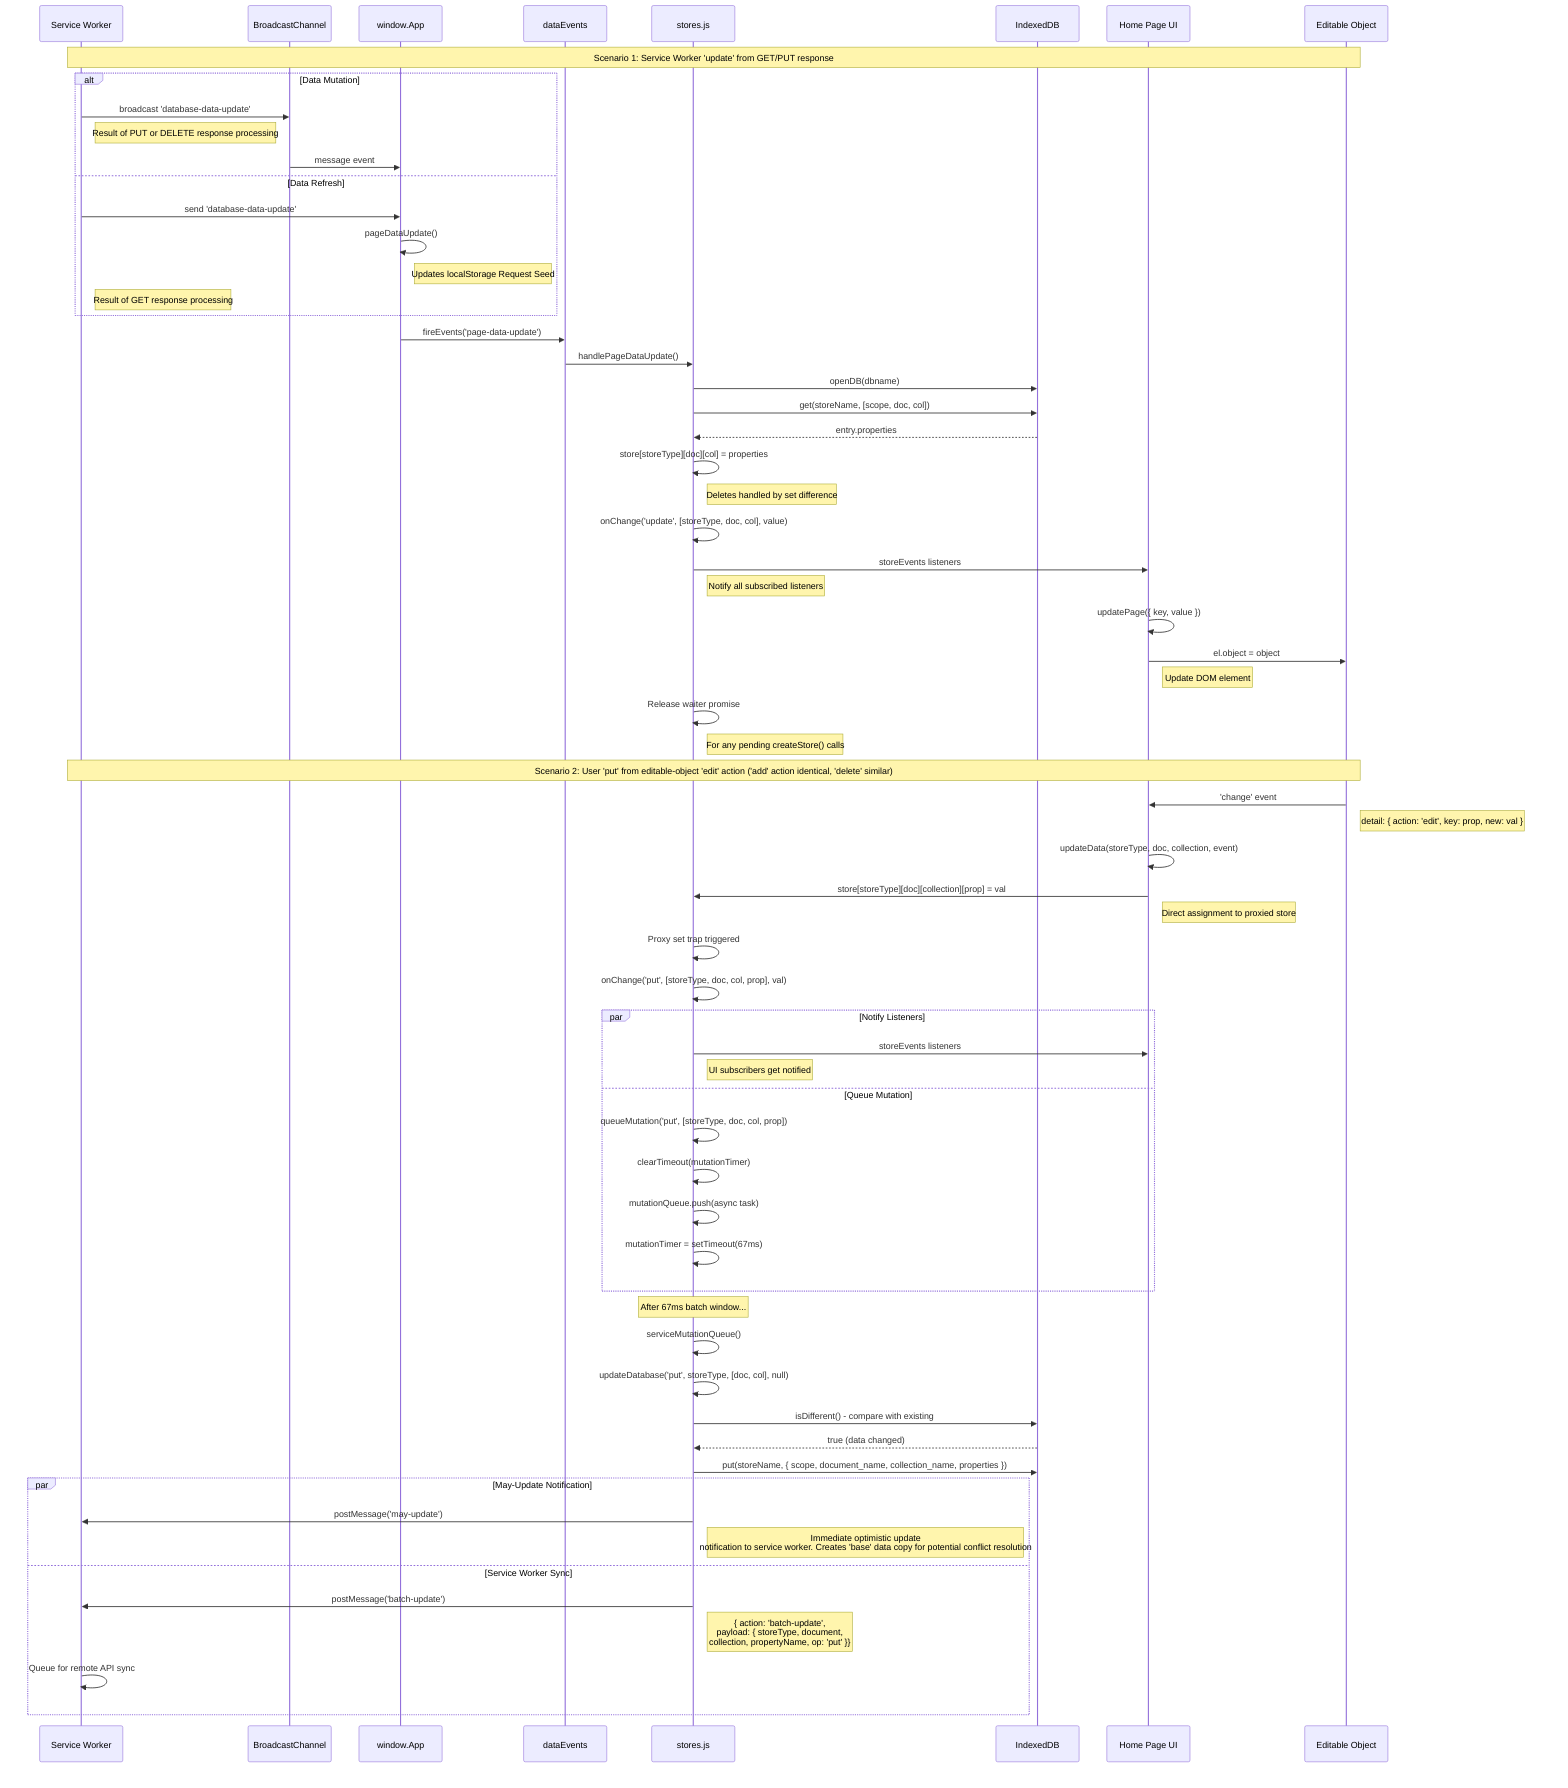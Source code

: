 sequenceDiagram
    participant SW as Service Worker
    participant BC as BroadcastChannel
    participant App as window.App
    participant DE as dataEvents
    participant SM as stores.js
    participant IDB as IndexedDB
    participant UI as Home Page UI
    participant EO as Editable Object

    Note over SW,EO: Scenario 1: Service Worker 'update' from GET/PUT response

    alt Data Mutation
      SW->>BC: broadcast 'database-data-update'
      Note right of SW: Result of PUT or DELETE response processing
      BC->>App: message event
    else Data Refresh
      SW->>App: send 'database-data-update'
      App->>App: pageDataUpdate()
      Note right of App: Updates localStorage Request Seed
      Note right of SW: Result of GET response processing
    end
        
    App->>DE: fireEvents('page-data-update')
    DE->>SM: handlePageDataUpdate()
    
    SM->>IDB: openDB(dbname)
    SM->>IDB: get(storeName, [scope, doc, col])
    IDB-->>SM: entry.properties
    
    SM->>SM: store[storeType][doc][col] = properties
    Note right of SM: Deletes handled by set difference
    SM->>SM: onChange('update', [storeType, doc, col], value)
    
    SM->>UI: storeEvents listeners
    Note right of SM: Notify all subscribed listeners
    
    UI->>UI: updatePage({ key, value })
    UI->>EO: el.object = object
    Note right of UI: Update DOM element

    SM->>SM: Release waiter promise
    Note right of SM: For any pending createStore() calls

    Note over SW,EO: Scenario 2: User 'put' from editable-object 'edit' action ('add' action identical, 'delete' similar)

    EO->>UI: 'change' event
    Note right of EO: detail: { action: 'edit', key: prop, new: val }
    
    UI->>UI: updateData(storeType, doc, collection, event)
    UI->>SM: store[storeType][doc][collection][prop] = val
    Note right of UI: Direct assignment to proxied store
    
    SM->>SM: Proxy set trap triggered
    SM->>SM: onChange('put', [storeType, doc, col, prop], val)
    
    par Notify Listeners
        SM->>UI: storeEvents listeners
        Note right of SM: UI subscribers get notified
    and Queue Mutation
        SM->>SM: queueMutation('put', [storeType, doc, col, prop])
        SM->>SM: clearTimeout(mutationTimer)
        SM->>SM: mutationQueue.push(async task)
        SM->>SM: mutationTimer = setTimeout(67ms)
    end

    Note over SM: After 67ms batch window...

    SM->>SM: serviceMutationQueue()
    SM->>SM: updateDatabase('put', storeType, [doc, col], null)
    
    SM->>IDB: isDifferent() - compare with existing
    IDB-->>SM: true (data changed)
    
    SM->>IDB: put(storeName, { scope, document_name, collection_name, properties })
    
    par May-Update Notification
        SM->>SW: postMessage('may-update')
        Note right of SM: Immediate optimistic update<br/>notification to service worker. Creates 'base' data copy for potential conflict resolution
    and Service Worker Sync
        SM->>SW: postMessage('batch-update')
        Note right of SM: { action: 'batch-update',<br/>payload: { storeType, document,<br/>collection, propertyName, op: 'put' }}
        SW->>SW: Queue for remote API sync
    end